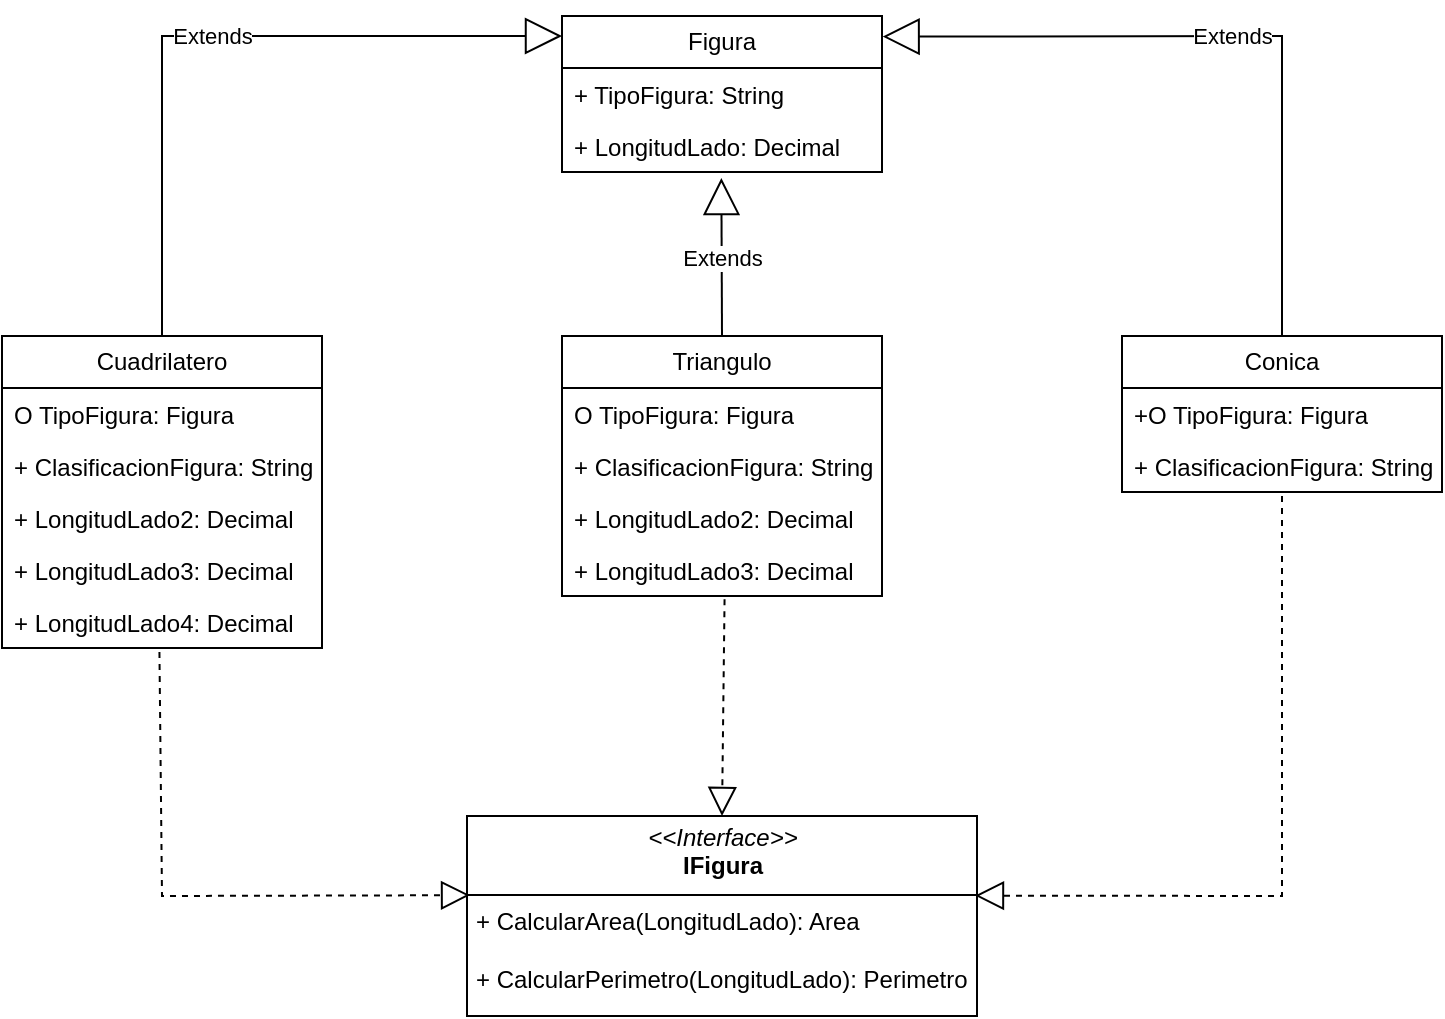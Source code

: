 <mxfile version="24.2.2" type="github">
  <diagram name="Page-1" id="c4acf3e9-155e-7222-9cf6-157b1a14988f">
    <mxGraphModel dx="875" dy="470" grid="1" gridSize="10" guides="1" tooltips="1" connect="1" arrows="1" fold="1" page="1" pageScale="1" pageWidth="850" pageHeight="1100" background="none" math="0" shadow="0">
      <root>
        <mxCell id="0" />
        <mxCell id="1" parent="0" />
        <mxCell id="8RnnDRSXlexf_g840mKL-1" value="Figura" style="swimlane;fontStyle=0;childLayout=stackLayout;horizontal=1;startSize=26;fillColor=none;horizontalStack=0;resizeParent=1;resizeParentMax=0;resizeLast=0;collapsible=1;marginBottom=0;whiteSpace=wrap;html=1;" vertex="1" parent="1">
          <mxGeometry x="320" y="40" width="160" height="78" as="geometry" />
        </mxCell>
        <mxCell id="8RnnDRSXlexf_g840mKL-2" value="+ TipoFigura: String&lt;div&gt;&lt;br&gt;&lt;/div&gt;" style="text;strokeColor=none;fillColor=none;align=left;verticalAlign=top;spacingLeft=4;spacingRight=4;overflow=hidden;rotatable=0;points=[[0,0.5],[1,0.5]];portConstraint=eastwest;whiteSpace=wrap;html=1;" vertex="1" parent="8RnnDRSXlexf_g840mKL-1">
          <mxGeometry y="26" width="160" height="26" as="geometry" />
        </mxCell>
        <mxCell id="8RnnDRSXlexf_g840mKL-3" value="+ LongitudLado: Decimal" style="text;strokeColor=none;fillColor=none;align=left;verticalAlign=top;spacingLeft=4;spacingRight=4;overflow=hidden;rotatable=0;points=[[0,0.5],[1,0.5]];portConstraint=eastwest;whiteSpace=wrap;html=1;" vertex="1" parent="8RnnDRSXlexf_g840mKL-1">
          <mxGeometry y="52" width="160" height="26" as="geometry" />
        </mxCell>
        <mxCell id="8RnnDRSXlexf_g840mKL-14" value="Cuadrilatero" style="swimlane;fontStyle=0;childLayout=stackLayout;horizontal=1;startSize=26;fillColor=none;horizontalStack=0;resizeParent=1;resizeParentMax=0;resizeLast=0;collapsible=1;marginBottom=0;whiteSpace=wrap;html=1;" vertex="1" parent="1">
          <mxGeometry x="40" y="200" width="160" height="156" as="geometry" />
        </mxCell>
        <mxCell id="8RnnDRSXlexf_g840mKL-15" value="O TipoFigura: Figura" style="text;strokeColor=none;fillColor=none;align=left;verticalAlign=top;spacingLeft=4;spacingRight=4;overflow=hidden;rotatable=0;points=[[0,0.5],[1,0.5]];portConstraint=eastwest;whiteSpace=wrap;html=1;" vertex="1" parent="8RnnDRSXlexf_g840mKL-14">
          <mxGeometry y="26" width="160" height="26" as="geometry" />
        </mxCell>
        <mxCell id="8RnnDRSXlexf_g840mKL-26" value="+ ClasificacionFigura: String" style="text;strokeColor=none;fillColor=none;align=left;verticalAlign=top;spacingLeft=4;spacingRight=4;overflow=hidden;rotatable=0;points=[[0,0.5],[1,0.5]];portConstraint=eastwest;whiteSpace=wrap;html=1;" vertex="1" parent="8RnnDRSXlexf_g840mKL-14">
          <mxGeometry y="52" width="160" height="26" as="geometry" />
        </mxCell>
        <mxCell id="8RnnDRSXlexf_g840mKL-16" value="+ LongitudLado2: Decimal&lt;div&gt;&lt;br&gt;&lt;/div&gt;" style="text;strokeColor=none;fillColor=none;align=left;verticalAlign=top;spacingLeft=4;spacingRight=4;overflow=hidden;rotatable=0;points=[[0,0.5],[1,0.5]];portConstraint=eastwest;whiteSpace=wrap;html=1;" vertex="1" parent="8RnnDRSXlexf_g840mKL-14">
          <mxGeometry y="78" width="160" height="26" as="geometry" />
        </mxCell>
        <mxCell id="8RnnDRSXlexf_g840mKL-19" value="+ LongitudLado3: Decimal" style="text;strokeColor=none;fillColor=none;align=left;verticalAlign=top;spacingLeft=4;spacingRight=4;overflow=hidden;rotatable=0;points=[[0,0.5],[1,0.5]];portConstraint=eastwest;whiteSpace=wrap;html=1;" vertex="1" parent="8RnnDRSXlexf_g840mKL-14">
          <mxGeometry y="104" width="160" height="26" as="geometry" />
        </mxCell>
        <mxCell id="8RnnDRSXlexf_g840mKL-17" value="+ LongitudLado4: Decimal" style="text;strokeColor=none;fillColor=none;align=left;verticalAlign=top;spacingLeft=4;spacingRight=4;overflow=hidden;rotatable=0;points=[[0,0.5],[1,0.5]];portConstraint=eastwest;whiteSpace=wrap;html=1;" vertex="1" parent="8RnnDRSXlexf_g840mKL-14">
          <mxGeometry y="130" width="160" height="26" as="geometry" />
        </mxCell>
        <mxCell id="8RnnDRSXlexf_g840mKL-20" value="Triangulo" style="swimlane;fontStyle=0;childLayout=stackLayout;horizontal=1;startSize=26;fillColor=none;horizontalStack=0;resizeParent=1;resizeParentMax=0;resizeLast=0;collapsible=1;marginBottom=0;whiteSpace=wrap;html=1;" vertex="1" parent="1">
          <mxGeometry x="320" y="200" width="160" height="130" as="geometry" />
        </mxCell>
        <mxCell id="8RnnDRSXlexf_g840mKL-21" value="O TipoFigura: Figura" style="text;strokeColor=none;fillColor=none;align=left;verticalAlign=top;spacingLeft=4;spacingRight=4;overflow=hidden;rotatable=0;points=[[0,0.5],[1,0.5]];portConstraint=eastwest;whiteSpace=wrap;html=1;" vertex="1" parent="8RnnDRSXlexf_g840mKL-20">
          <mxGeometry y="26" width="160" height="26" as="geometry" />
        </mxCell>
        <mxCell id="8RnnDRSXlexf_g840mKL-22" value="+ ClasificacionFigura: String" style="text;strokeColor=none;fillColor=none;align=left;verticalAlign=top;spacingLeft=4;spacingRight=4;overflow=hidden;rotatable=0;points=[[0,0.5],[1,0.5]];portConstraint=eastwest;whiteSpace=wrap;html=1;" vertex="1" parent="8RnnDRSXlexf_g840mKL-20">
          <mxGeometry y="52" width="160" height="26" as="geometry" />
        </mxCell>
        <mxCell id="8RnnDRSXlexf_g840mKL-23" value="+ LongitudLado2: Decimal" style="text;strokeColor=none;fillColor=none;align=left;verticalAlign=top;spacingLeft=4;spacingRight=4;overflow=hidden;rotatable=0;points=[[0,0.5],[1,0.5]];portConstraint=eastwest;whiteSpace=wrap;html=1;" vertex="1" parent="8RnnDRSXlexf_g840mKL-20">
          <mxGeometry y="78" width="160" height="26" as="geometry" />
        </mxCell>
        <mxCell id="8RnnDRSXlexf_g840mKL-24" value="+ LongitudLado3: Decimal" style="text;strokeColor=none;fillColor=none;align=left;verticalAlign=top;spacingLeft=4;spacingRight=4;overflow=hidden;rotatable=0;points=[[0,0.5],[1,0.5]];portConstraint=eastwest;whiteSpace=wrap;html=1;" vertex="1" parent="8RnnDRSXlexf_g840mKL-20">
          <mxGeometry y="104" width="160" height="26" as="geometry" />
        </mxCell>
        <mxCell id="8RnnDRSXlexf_g840mKL-27" value="Conica" style="swimlane;fontStyle=0;childLayout=stackLayout;horizontal=1;startSize=26;fillColor=none;horizontalStack=0;resizeParent=1;resizeParentMax=0;resizeLast=0;collapsible=1;marginBottom=0;whiteSpace=wrap;html=1;" vertex="1" parent="1">
          <mxGeometry x="600" y="200" width="160" height="78" as="geometry" />
        </mxCell>
        <mxCell id="8RnnDRSXlexf_g840mKL-28" value="+O TipoFigura: Figura" style="text;strokeColor=none;fillColor=none;align=left;verticalAlign=top;spacingLeft=4;spacingRight=4;overflow=hidden;rotatable=0;points=[[0,0.5],[1,0.5]];portConstraint=eastwest;whiteSpace=wrap;html=1;" vertex="1" parent="8RnnDRSXlexf_g840mKL-27">
          <mxGeometry y="26" width="160" height="26" as="geometry" />
        </mxCell>
        <mxCell id="8RnnDRSXlexf_g840mKL-29" value="+ ClasificacionFigura: String" style="text;strokeColor=none;fillColor=none;align=left;verticalAlign=top;spacingLeft=4;spacingRight=4;overflow=hidden;rotatable=0;points=[[0,0.5],[1,0.5]];portConstraint=eastwest;whiteSpace=wrap;html=1;" vertex="1" parent="8RnnDRSXlexf_g840mKL-27">
          <mxGeometry y="52" width="160" height="26" as="geometry" />
        </mxCell>
        <mxCell id="8RnnDRSXlexf_g840mKL-35" value="&lt;p style=&quot;margin:0px;margin-top:4px;text-align:center;&quot;&gt;&lt;i&gt;&amp;lt;&amp;lt;Interface&amp;gt;&amp;gt;&lt;/i&gt;&lt;br&gt;&lt;b&gt;IFigura&lt;/b&gt;&lt;/p&gt;&lt;hr size=&quot;1&quot; style=&quot;border-style:solid;&quot;&gt;&lt;p style=&quot;margin:0px;margin-left:4px;&quot;&gt;+ CalcularArea(LongitudLado): Area&lt;/p&gt;&lt;p style=&quot;margin:0px;margin-left:4px;&quot;&gt;&amp;nbsp;&lt;br&gt;+ CalcularPerimetro(LongitudLado): Perimetro&lt;/p&gt;" style="verticalAlign=top;align=left;overflow=fill;html=1;whiteSpace=wrap;" vertex="1" parent="1">
          <mxGeometry x="272.5" y="440" width="255" height="100" as="geometry" />
        </mxCell>
        <mxCell id="8RnnDRSXlexf_g840mKL-36" value="" style="endArrow=block;dashed=1;endFill=0;endSize=12;html=1;rounded=0;entryX=0.5;entryY=0;entryDx=0;entryDy=0;exitX=0.508;exitY=1.062;exitDx=0;exitDy=0;exitPerimeter=0;" edge="1" parent="1" source="8RnnDRSXlexf_g840mKL-24" target="8RnnDRSXlexf_g840mKL-35">
          <mxGeometry width="160" relative="1" as="geometry">
            <mxPoint x="390" y="290" as="sourcePoint" />
            <mxPoint x="550" y="290" as="targetPoint" />
          </mxGeometry>
        </mxCell>
        <mxCell id="8RnnDRSXlexf_g840mKL-37" value="" style="endArrow=block;dashed=1;endFill=0;endSize=12;html=1;rounded=0;exitX=0.492;exitY=1.077;exitDx=0;exitDy=0;exitPerimeter=0;entryX=0.006;entryY=0.396;entryDx=0;entryDy=0;entryPerimeter=0;" edge="1" parent="1" source="8RnnDRSXlexf_g840mKL-17" target="8RnnDRSXlexf_g840mKL-35">
          <mxGeometry width="160" relative="1" as="geometry">
            <mxPoint x="80" y="390" as="sourcePoint" />
            <mxPoint x="240" y="390" as="targetPoint" />
            <Array as="points">
              <mxPoint x="120" y="480" />
            </Array>
          </mxGeometry>
        </mxCell>
        <mxCell id="8RnnDRSXlexf_g840mKL-38" value="" style="endArrow=block;dashed=1;endFill=0;endSize=12;html=1;rounded=0;entryX=0.996;entryY=0.398;entryDx=0;entryDy=0;entryPerimeter=0;" edge="1" parent="1" target="8RnnDRSXlexf_g840mKL-35">
          <mxGeometry width="160" relative="1" as="geometry">
            <mxPoint x="680" y="280" as="sourcePoint" />
            <mxPoint x="580" y="470" as="targetPoint" />
            <Array as="points">
              <mxPoint x="680" y="480" />
            </Array>
          </mxGeometry>
        </mxCell>
        <mxCell id="8RnnDRSXlexf_g840mKL-39" value="Extends" style="endArrow=block;endSize=16;endFill=0;html=1;rounded=0;exitX=0.5;exitY=0;exitDx=0;exitDy=0;" edge="1" parent="1" source="8RnnDRSXlexf_g840mKL-14">
          <mxGeometry width="160" relative="1" as="geometry">
            <mxPoint x="190" y="220" as="sourcePoint" />
            <mxPoint x="320" y="50" as="targetPoint" />
            <Array as="points">
              <mxPoint x="120" y="50" />
            </Array>
          </mxGeometry>
        </mxCell>
        <mxCell id="8RnnDRSXlexf_g840mKL-40" value="Extends" style="endArrow=block;endSize=16;endFill=0;html=1;rounded=0;exitX=0.5;exitY=0;exitDx=0;exitDy=0;entryX=0.498;entryY=1.115;entryDx=0;entryDy=0;entryPerimeter=0;" edge="1" parent="1" source="8RnnDRSXlexf_g840mKL-20" target="8RnnDRSXlexf_g840mKL-3">
          <mxGeometry width="160" relative="1" as="geometry">
            <mxPoint x="400" y="190" as="sourcePoint" />
            <mxPoint x="560" y="190" as="targetPoint" />
          </mxGeometry>
        </mxCell>
        <mxCell id="8RnnDRSXlexf_g840mKL-41" value="Extends" style="endArrow=block;endSize=16;endFill=0;html=1;rounded=0;exitX=0.5;exitY=0;exitDx=0;exitDy=0;entryX=1.002;entryY=0.132;entryDx=0;entryDy=0;entryPerimeter=0;" edge="1" parent="1" source="8RnnDRSXlexf_g840mKL-27" target="8RnnDRSXlexf_g840mKL-1">
          <mxGeometry width="160" relative="1" as="geometry">
            <mxPoint x="650" y="80" as="sourcePoint" />
            <mxPoint x="810" y="80" as="targetPoint" />
            <Array as="points">
              <mxPoint x="680" y="50" />
            </Array>
          </mxGeometry>
        </mxCell>
      </root>
    </mxGraphModel>
  </diagram>
</mxfile>
